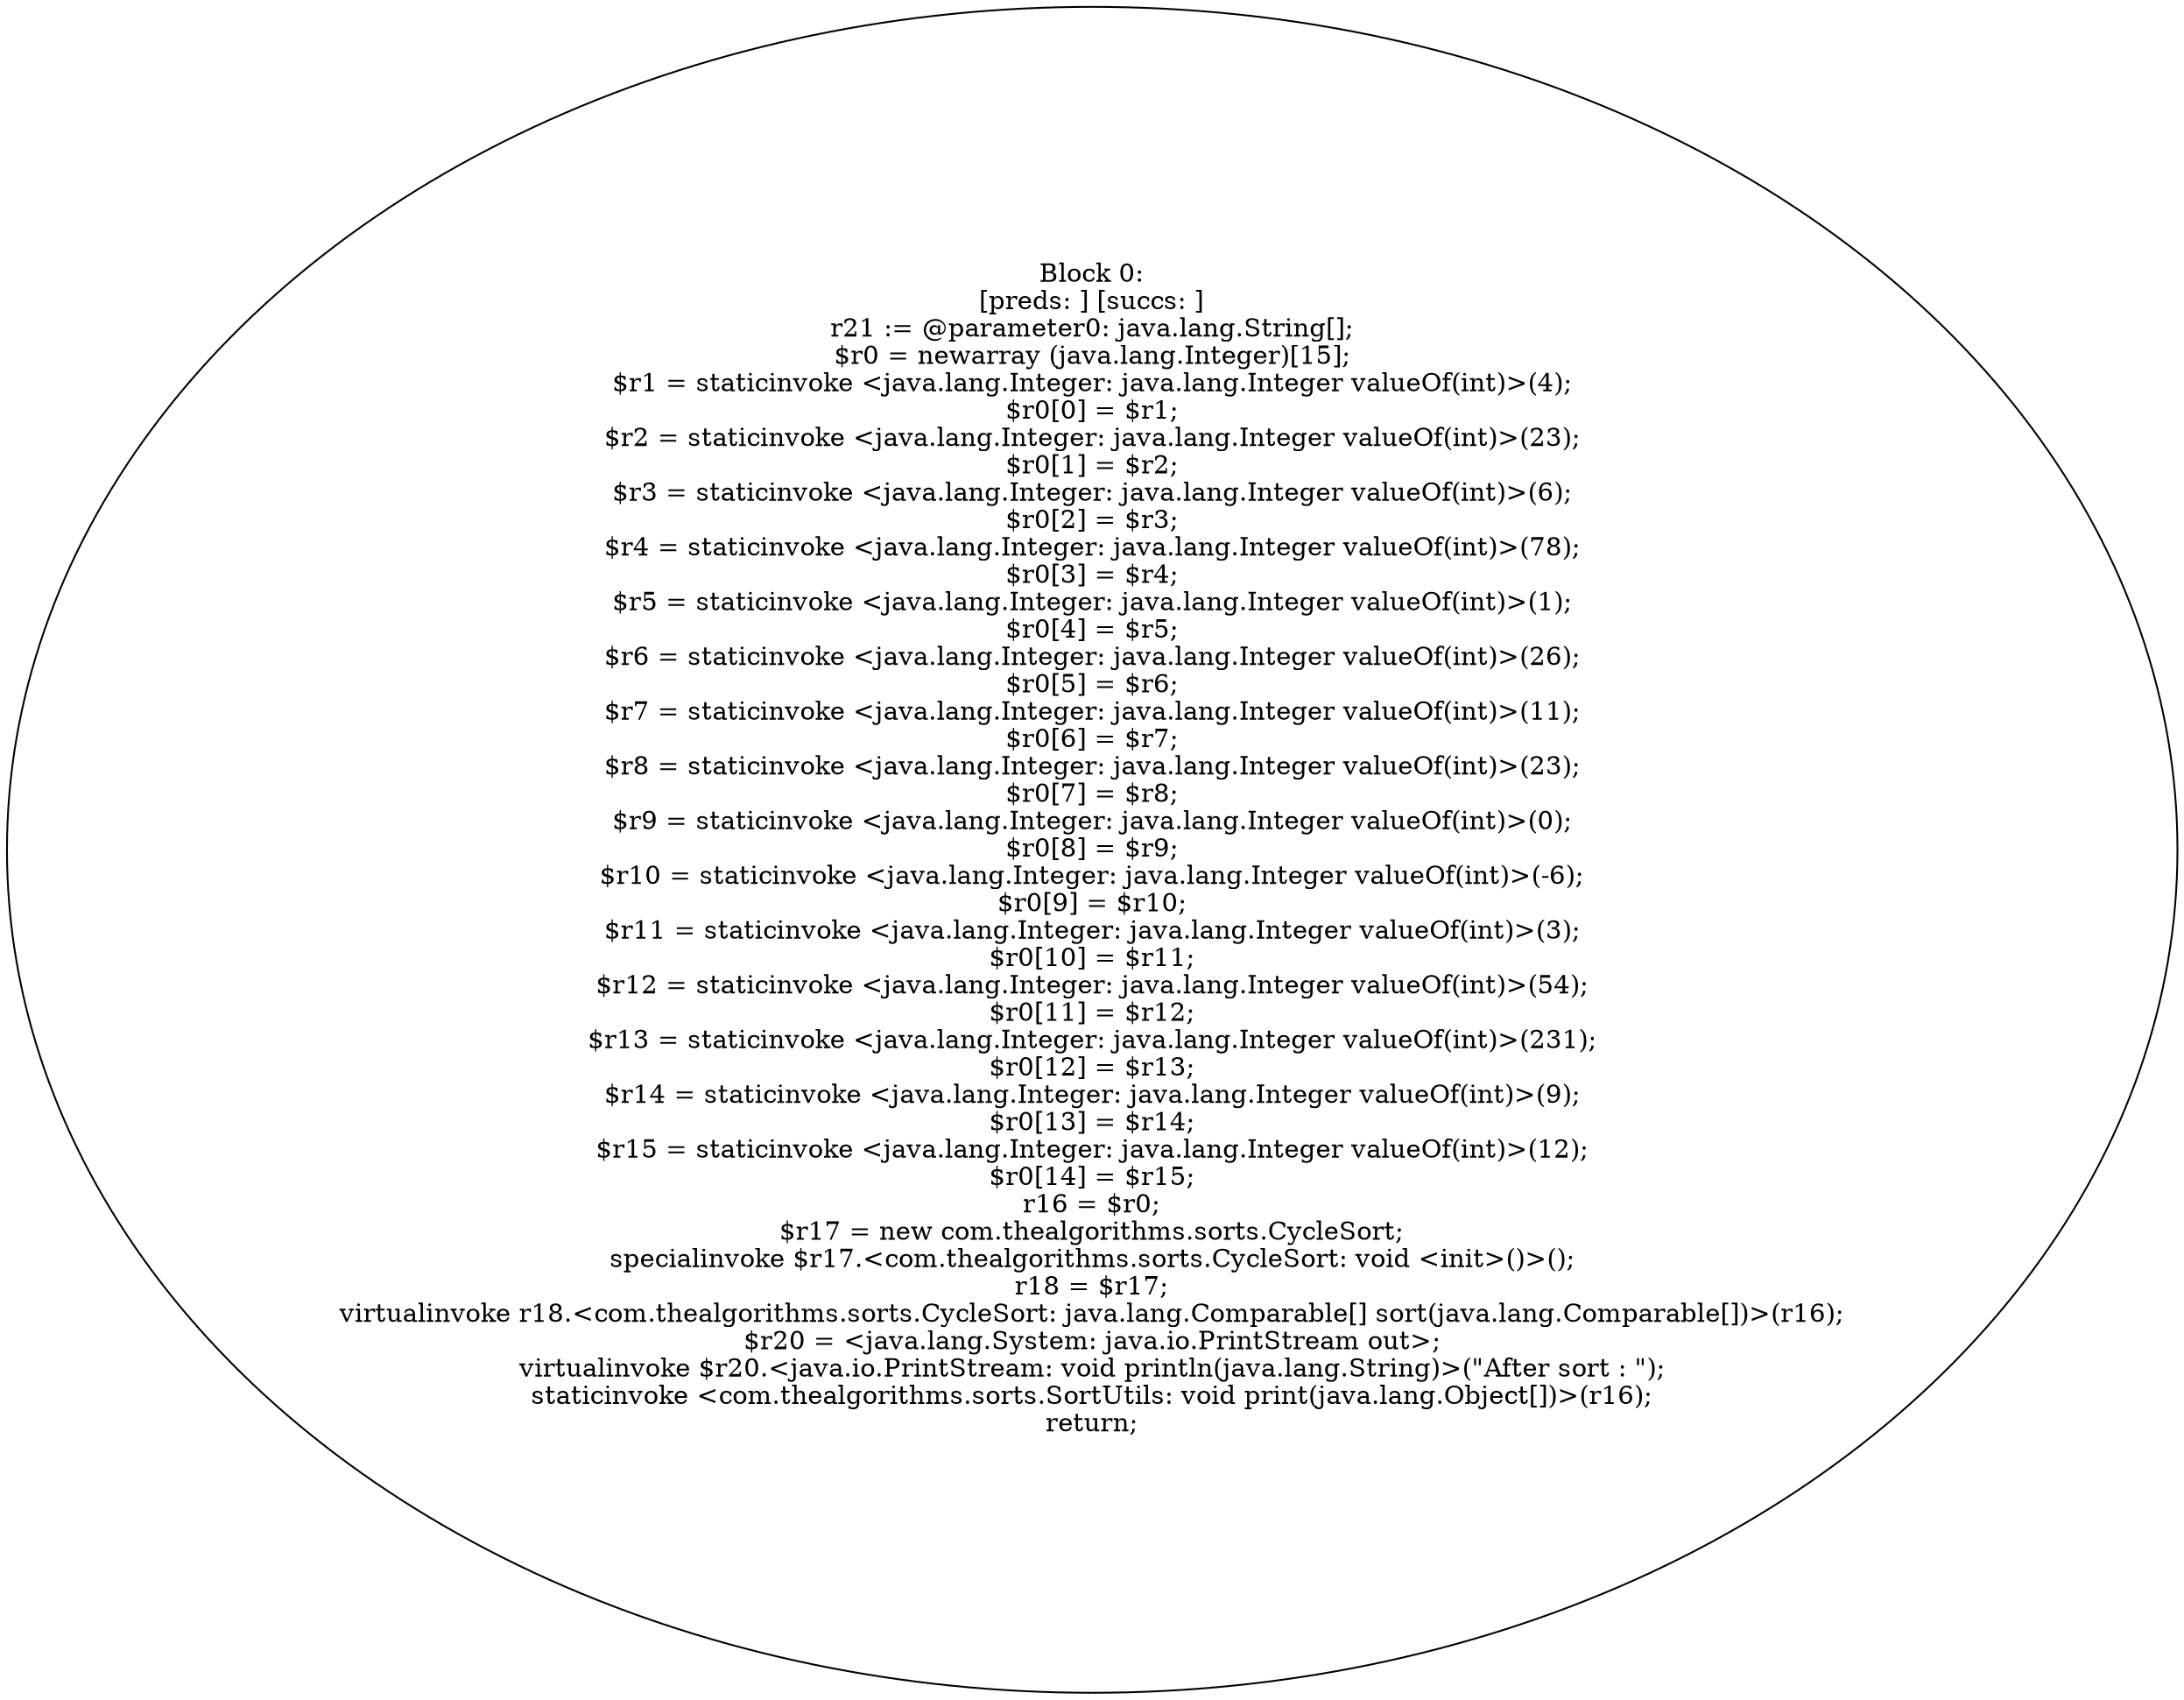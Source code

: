 digraph "unitGraph" {
    "Block 0:
[preds: ] [succs: ]
r21 := @parameter0: java.lang.String[];
$r0 = newarray (java.lang.Integer)[15];
$r1 = staticinvoke <java.lang.Integer: java.lang.Integer valueOf(int)>(4);
$r0[0] = $r1;
$r2 = staticinvoke <java.lang.Integer: java.lang.Integer valueOf(int)>(23);
$r0[1] = $r2;
$r3 = staticinvoke <java.lang.Integer: java.lang.Integer valueOf(int)>(6);
$r0[2] = $r3;
$r4 = staticinvoke <java.lang.Integer: java.lang.Integer valueOf(int)>(78);
$r0[3] = $r4;
$r5 = staticinvoke <java.lang.Integer: java.lang.Integer valueOf(int)>(1);
$r0[4] = $r5;
$r6 = staticinvoke <java.lang.Integer: java.lang.Integer valueOf(int)>(26);
$r0[5] = $r6;
$r7 = staticinvoke <java.lang.Integer: java.lang.Integer valueOf(int)>(11);
$r0[6] = $r7;
$r8 = staticinvoke <java.lang.Integer: java.lang.Integer valueOf(int)>(23);
$r0[7] = $r8;
$r9 = staticinvoke <java.lang.Integer: java.lang.Integer valueOf(int)>(0);
$r0[8] = $r9;
$r10 = staticinvoke <java.lang.Integer: java.lang.Integer valueOf(int)>(-6);
$r0[9] = $r10;
$r11 = staticinvoke <java.lang.Integer: java.lang.Integer valueOf(int)>(3);
$r0[10] = $r11;
$r12 = staticinvoke <java.lang.Integer: java.lang.Integer valueOf(int)>(54);
$r0[11] = $r12;
$r13 = staticinvoke <java.lang.Integer: java.lang.Integer valueOf(int)>(231);
$r0[12] = $r13;
$r14 = staticinvoke <java.lang.Integer: java.lang.Integer valueOf(int)>(9);
$r0[13] = $r14;
$r15 = staticinvoke <java.lang.Integer: java.lang.Integer valueOf(int)>(12);
$r0[14] = $r15;
r16 = $r0;
$r17 = new com.thealgorithms.sorts.CycleSort;
specialinvoke $r17.<com.thealgorithms.sorts.CycleSort: void <init>()>();
r18 = $r17;
virtualinvoke r18.<com.thealgorithms.sorts.CycleSort: java.lang.Comparable[] sort(java.lang.Comparable[])>(r16);
$r20 = <java.lang.System: java.io.PrintStream out>;
virtualinvoke $r20.<java.io.PrintStream: void println(java.lang.String)>(\"After sort : \");
staticinvoke <com.thealgorithms.sorts.SortUtils: void print(java.lang.Object[])>(r16);
return;
"
}
